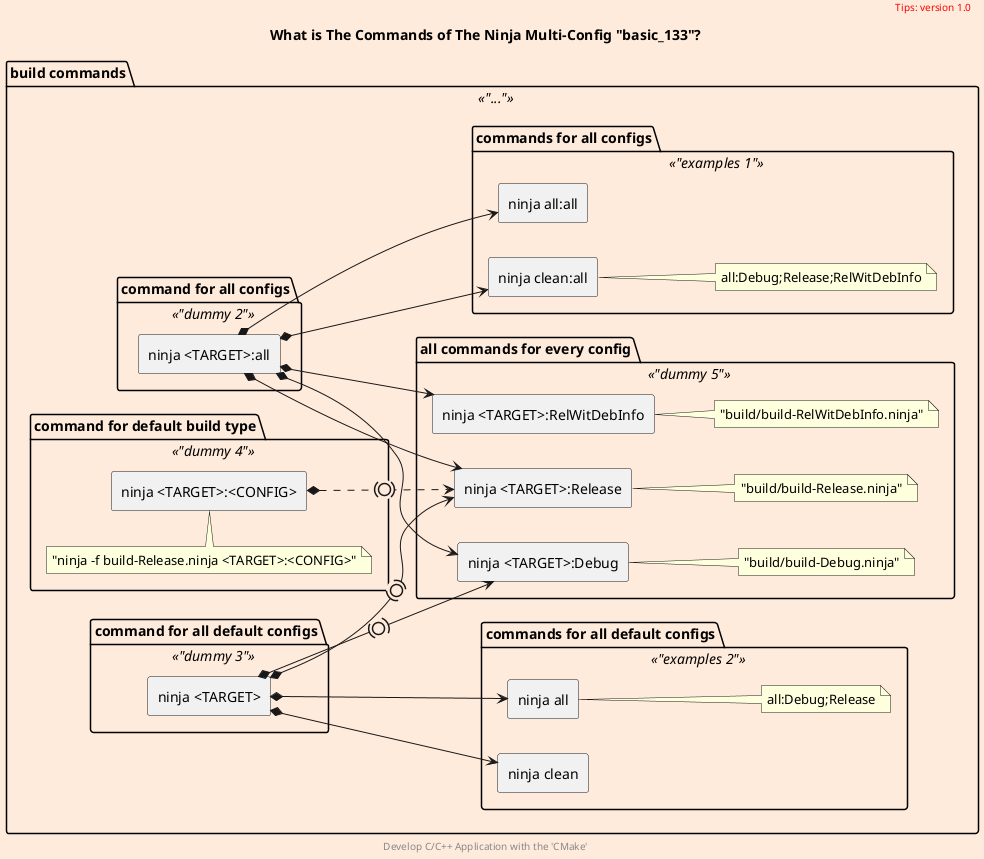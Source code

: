 @startuml basic_133_cmd
scale 800 width
skinparam backgroundColor #FFEBDC
scale 1

skinparam cloud {
  backgroundColor Olive
  borderColor orange
}

left to right direction
package "build commands" <<"...">> as cmd {
    package "command for all configs" <<"dummy 2">> as ninja_1 {
        rectangle "ninja <TARGET>:all" as ninja_target_all
    }
    package "command for all default configs" <<"dummy 3">> as ninja_2 {
        rectangle "ninja <TARGET>" as ninja_default_2
    }
    package "all commands for every config" <<"dummy 5">> as ninja_3 {
        rectangle "ninja <TARGET>:Debug" as all_debug
        rectangle "ninja <TARGET>:Release" as all_release
        rectangle "ninja <TARGET>:RelWitDebInfo" as all_relwitdebinfo
        note right of all_debug
            "build/build-Debug.ninja"
        endnote
        note right of all_release
            "build/build-Release.ninja"
        endnote
        note right of all_relwitdebinfo
            "build/build-RelWitDebInfo.ninja"
        endnote
    }
    package "command for default build type" <<"dummy 4">> as ninja_4 {
        rectangle "ninja <TARGET>:<CONFIG>" as ninja_default_4
        note top of ninja_default_4
            "ninja -f build-Release.ninja <TARGET>:<CONFIG>"
        endnote
    }
    package "commands for all default configs" <<"examples 2">> as ninja_5 {
        rectangle "ninja all" as ninja_all_5
        rectangle "ninja clean" as ninja_clean_5
        note right of ninja_all_5
            all:Debug;Release
        endnote
    }
    package "commands for all configs" <<"examples 1">> as ninja_6 {
        rectangle "ninja all:all" as ninja_all_all
        rectangle "ninja clean:all" as ninja_clean_all
        note right of ninja_clean_all
            all:Debug;Release;RelWitDebInfo
        endnote
    }
}

ninja_target_all *--> ninja_all_all
ninja_target_all *--> ninja_clean_all


ninja_default_2 *--> ninja_all_5
ninja_default_2 *--> ninja_clean_5

'ninja_2 *--> ninja_3
ninja_default_2 *-(0)-> all_debug
ninja_default_2 *-(0)-> all_release
'ninja_default_2 *--> all_relwitdebinfo

'ninja_1 *--> ninja_3
ninja_target_all *--> all_debug
ninja_target_all *--> all_release
ninja_target_all *--> all_relwitdebinfo

ninja_default_4 *.(0).> all_release

title
    What is The Commands of The Ninja Multi-Config "basic_133"?
end title

header
<font color=red>Tips: version 1.0</font>
endheader

center footer Develop C/C++ Application with the 'CMake'

@enduml